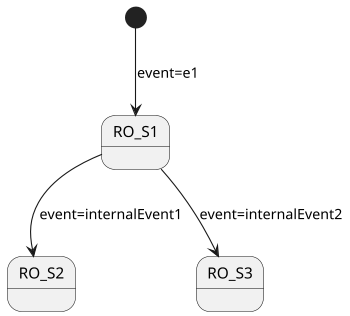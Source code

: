 @startuml
scale 350 width

[*] --> RO_S1 : event=e1
RO_S1 --> RO_S2: event=internalEvent1
RO_S1 --> RO_S3: event=internalEvent2

@enduml